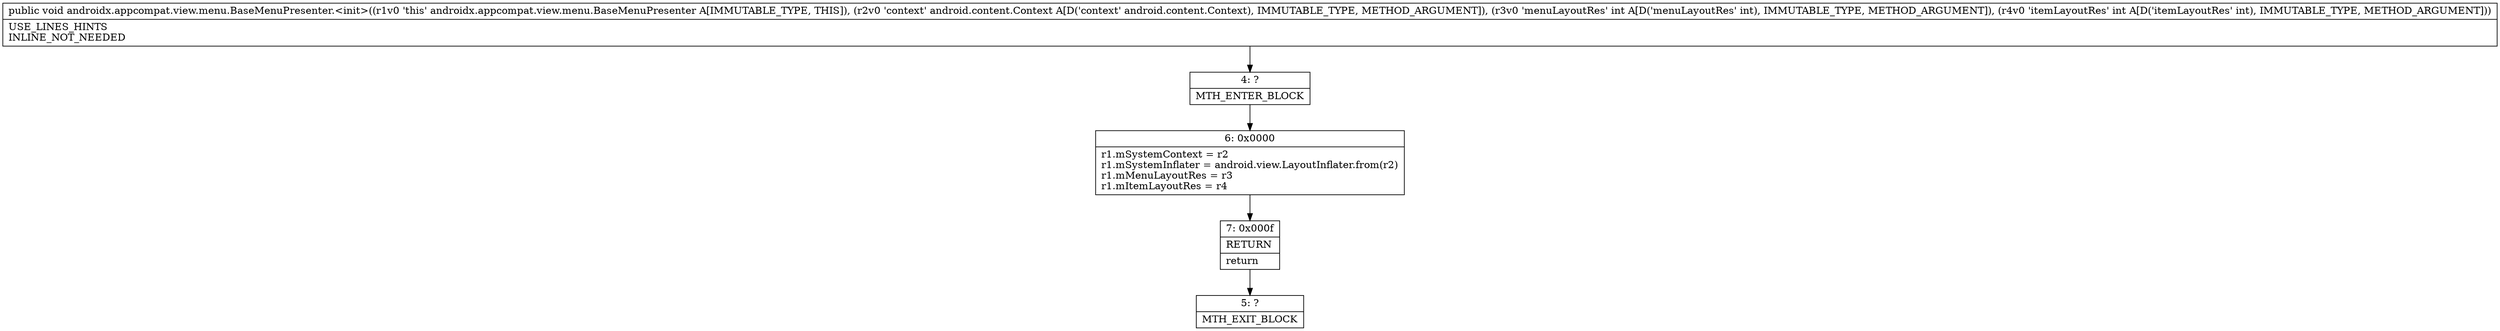 digraph "CFG forandroidx.appcompat.view.menu.BaseMenuPresenter.\<init\>(Landroid\/content\/Context;II)V" {
Node_4 [shape=record,label="{4\:\ ?|MTH_ENTER_BLOCK\l}"];
Node_6 [shape=record,label="{6\:\ 0x0000|r1.mSystemContext = r2\lr1.mSystemInflater = android.view.LayoutInflater.from(r2)\lr1.mMenuLayoutRes = r3\lr1.mItemLayoutRes = r4\l}"];
Node_7 [shape=record,label="{7\:\ 0x000f|RETURN\l|return\l}"];
Node_5 [shape=record,label="{5\:\ ?|MTH_EXIT_BLOCK\l}"];
MethodNode[shape=record,label="{public void androidx.appcompat.view.menu.BaseMenuPresenter.\<init\>((r1v0 'this' androidx.appcompat.view.menu.BaseMenuPresenter A[IMMUTABLE_TYPE, THIS]), (r2v0 'context' android.content.Context A[D('context' android.content.Context), IMMUTABLE_TYPE, METHOD_ARGUMENT]), (r3v0 'menuLayoutRes' int A[D('menuLayoutRes' int), IMMUTABLE_TYPE, METHOD_ARGUMENT]), (r4v0 'itemLayoutRes' int A[D('itemLayoutRes' int), IMMUTABLE_TYPE, METHOD_ARGUMENT]))  | USE_LINES_HINTS\lINLINE_NOT_NEEDED\l}"];
MethodNode -> Node_4;Node_4 -> Node_6;
Node_6 -> Node_7;
Node_7 -> Node_5;
}

